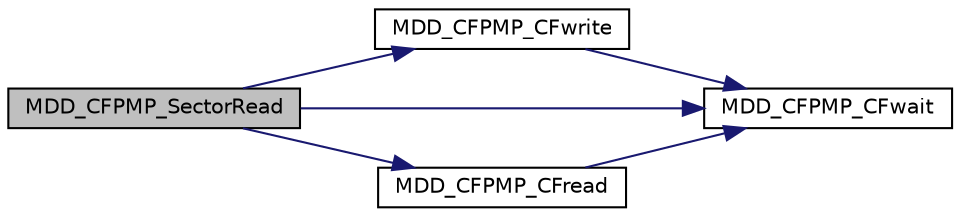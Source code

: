digraph "MDD_CFPMP_SectorRead"
{
  edge [fontname="Helvetica",fontsize="10",labelfontname="Helvetica",labelfontsize="10"];
  node [fontname="Helvetica",fontsize="10",shape=record];
  rankdir="LR";
  Node1 [label="MDD_CFPMP_SectorRead",height=0.2,width=0.4,color="black", fillcolor="grey75", style="filled", fontcolor="black"];
  Node1 -> Node2 [color="midnightblue",fontsize="10",style="solid",fontname="Helvetica"];
  Node2 [label="MDD_CFPMP_CFwrite",height=0.2,width=0.4,color="black", fillcolor="white", style="filled",URL="$_c_f-_p_m_p_8c.html#a767298e05fe030bd0caac51b1718c1d7"];
  Node2 -> Node3 [color="midnightblue",fontsize="10",style="solid",fontname="Helvetica"];
  Node3 [label="MDD_CFPMP_CFwait",height=0.2,width=0.4,color="black", fillcolor="white", style="filled",URL="$_c_f-_p_m_p_8c.html#a4c29530f84e422bdd8da8e67bc7bb743"];
  Node1 -> Node4 [color="midnightblue",fontsize="10",style="solid",fontname="Helvetica"];
  Node4 [label="MDD_CFPMP_CFread",height=0.2,width=0.4,color="black", fillcolor="white", style="filled",URL="$_c_f-_p_m_p_8c.html#a4027bb98ca68baf83d47a23636046ee5"];
  Node4 -> Node3 [color="midnightblue",fontsize="10",style="solid",fontname="Helvetica"];
  Node1 -> Node3 [color="midnightblue",fontsize="10",style="solid",fontname="Helvetica"];
}
